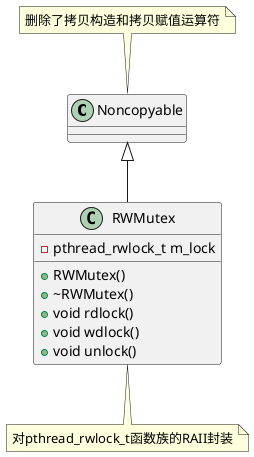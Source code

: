 @startuml 轮子·锁

class Noncopyable
note top of Noncopyable: 删除了拷贝构造和拷贝赋值运算符

class RWMutex {
    + RWMutex() 
    + ~RWMutex() 
    + void rdlock() 
    + void wdlock()
    + void unlock()
    - pthread_rwlock_t m_lock
}
note bottom of RWMutex:对pthread_rwlock_t函数族的RAII封装

Noncopyable <|-- RWMutex

@enduml